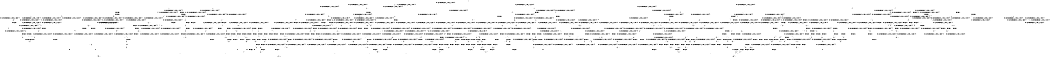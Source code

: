digraph BCG {
size = "7, 10.5";
center = TRUE;
node [shape = circle];
0 [peripheries = 2];
0 -> 1 [label = "EX !0 !ATOMIC_EXCH_BRANCH (1, +1, TRUE, +0, 3, TRUE) !{0}"];
0 -> 2 [label = "EX !2 !ATOMIC_EXCH_BRANCH (1, +1, TRUE, +1, 1, FALSE) !{0}"];
0 -> 3 [label = "EX !1 !ATOMIC_EXCH_BRANCH (1, +0, TRUE, +0, 1, TRUE) !{0}"];
0 -> 4 [label = "EX !0 !ATOMIC_EXCH_BRANCH (1, +1, TRUE, +0, 3, TRUE) !{0}"];
1 -> 5 [label = "EX !2 !ATOMIC_EXCH_BRANCH (1, +1, TRUE, +1, 1, TRUE) !{0}"];
1 -> 6 [label = "EX !1 !ATOMIC_EXCH_BRANCH (1, +0, TRUE, +0, 1, FALSE) !{0}"];
1 -> 7 [label = "TERMINATE !0"];
2 -> 8 [label = "EX !0 !ATOMIC_EXCH_BRANCH (1, +1, TRUE, +0, 3, FALSE) !{0}"];
2 -> 9 [label = "EX !1 !ATOMIC_EXCH_BRANCH (1, +0, TRUE, +0, 1, FALSE) !{0}"];
2 -> 10 [label = "TERMINATE !2"];
2 -> 11 [label = "EX !0 !ATOMIC_EXCH_BRANCH (1, +1, TRUE, +0, 3, FALSE) !{0}"];
3 -> 3 [label = "EX !1 !ATOMIC_EXCH_BRANCH (1, +0, TRUE, +0, 1, TRUE) !{0}"];
3 -> 12 [label = "EX !0 !ATOMIC_EXCH_BRANCH (1, +1, TRUE, +0, 3, TRUE) !{0}"];
3 -> 13 [label = "EX !2 !ATOMIC_EXCH_BRANCH (1, +1, TRUE, +1, 1, FALSE) !{0}"];
3 -> 14 [label = "EX !0 !ATOMIC_EXCH_BRANCH (1, +1, TRUE, +0, 3, TRUE) !{0}"];
4 -> 15 [label = "EX !2 !ATOMIC_EXCH_BRANCH (1, +1, TRUE, +1, 1, TRUE) !{0}"];
4 -> 16 [label = "EX !1 !ATOMIC_EXCH_BRANCH (1, +0, TRUE, +0, 1, FALSE) !{0}"];
4 -> 17 [label = "TERMINATE !0"];
5 -> 5 [label = "EX !2 !ATOMIC_EXCH_BRANCH (1, +1, TRUE, +1, 1, TRUE) !{0}"];
5 -> 18 [label = "EX !1 !ATOMIC_EXCH_BRANCH (1, +0, TRUE, +0, 1, FALSE) !{0}"];
5 -> 19 [label = "TERMINATE !0"];
6 -> 20 [label = "EX !2 !ATOMIC_EXCH_BRANCH (1, +1, TRUE, +1, 1, FALSE) !{0}"];
6 -> 21 [label = "TERMINATE !0"];
6 -> 22 [label = "TERMINATE !1"];
7 -> 23 [label = "EX !1 !ATOMIC_EXCH_BRANCH (1, +0, TRUE, +0, 1, FALSE) !{1}"];
7 -> 24 [label = "EX !2 !ATOMIC_EXCH_BRANCH (1, +1, TRUE, +1, 1, TRUE) !{1}"];
7 -> 25 [label = "EX !1 !ATOMIC_EXCH_BRANCH (1, +0, TRUE, +0, 1, FALSE) !{1}"];
8 -> 26 [label = "EX !0 !ATOMIC_EXCH_BRANCH (1, +0, TRUE, +1, 1, TRUE) !{0}"];
8 -> 27 [label = "EX !1 !ATOMIC_EXCH_BRANCH (1, +0, TRUE, +0, 1, FALSE) !{0}"];
8 -> 28 [label = "TERMINATE !2"];
8 -> 29 [label = "EX !0 !ATOMIC_EXCH_BRANCH (1, +0, TRUE, +1, 1, TRUE) !{0}"];
9 -> 20 [label = "EX !0 !ATOMIC_EXCH_BRANCH (1, +1, TRUE, +0, 3, TRUE) !{0}"];
9 -> 30 [label = "TERMINATE !2"];
9 -> 31 [label = "TERMINATE !1"];
9 -> 32 [label = "EX !0 !ATOMIC_EXCH_BRANCH (1, +1, TRUE, +0, 3, TRUE) !{0}"];
10 -> 33 [label = "EX !0 !ATOMIC_EXCH_BRANCH (1, +1, TRUE, +0, 3, FALSE) !{0}"];
10 -> 34 [label = "EX !1 !ATOMIC_EXCH_BRANCH (1, +0, TRUE, +0, 1, FALSE) !{0}"];
10 -> 35 [label = "EX !0 !ATOMIC_EXCH_BRANCH (1, +1, TRUE, +0, 3, FALSE) !{0}"];
11 -> 36 [label = "EX !1 !ATOMIC_EXCH_BRANCH (1, +0, TRUE, +0, 1, FALSE) !{0}"];
11 -> 37 [label = "TERMINATE !2"];
11 -> 29 [label = "EX !0 !ATOMIC_EXCH_BRANCH (1, +0, TRUE, +1, 1, TRUE) !{0}"];
12 -> 6 [label = "EX !1 !ATOMIC_EXCH_BRANCH (1, +0, TRUE, +0, 1, FALSE) !{0}"];
12 -> 38 [label = "EX !2 !ATOMIC_EXCH_BRANCH (1, +1, TRUE, +1, 1, TRUE) !{0}"];
12 -> 39 [label = "TERMINATE !0"];
13 -> 9 [label = "EX !1 !ATOMIC_EXCH_BRANCH (1, +0, TRUE, +0, 1, FALSE) !{0}"];
13 -> 40 [label = "EX !0 !ATOMIC_EXCH_BRANCH (1, +1, TRUE, +0, 3, FALSE) !{0}"];
13 -> 41 [label = "TERMINATE !2"];
13 -> 42 [label = "EX !0 !ATOMIC_EXCH_BRANCH (1, +1, TRUE, +0, 3, FALSE) !{0}"];
14 -> 16 [label = "EX !1 !ATOMIC_EXCH_BRANCH (1, +0, TRUE, +0, 1, FALSE) !{0}"];
14 -> 43 [label = "EX !2 !ATOMIC_EXCH_BRANCH (1, +1, TRUE, +1, 1, TRUE) !{0}"];
14 -> 44 [label = "TERMINATE !0"];
15 -> 15 [label = "EX !2 !ATOMIC_EXCH_BRANCH (1, +1, TRUE, +1, 1, TRUE) !{0}"];
15 -> 45 [label = "EX !1 !ATOMIC_EXCH_BRANCH (1, +0, TRUE, +0, 1, FALSE) !{0}"];
15 -> 46 [label = "TERMINATE !0"];
16 -> 32 [label = "EX !2 !ATOMIC_EXCH_BRANCH (1, +1, TRUE, +1, 1, FALSE) !{0}"];
16 -> 47 [label = "TERMINATE !0"];
16 -> 48 [label = "TERMINATE !1"];
17 -> 49 [label = "EX !1 !ATOMIC_EXCH_BRANCH (1, +0, TRUE, +0, 1, FALSE) !{1}"];
17 -> 50 [label = "EX !2 !ATOMIC_EXCH_BRANCH (1, +1, TRUE, +1, 1, TRUE) !{1}"];
18 -> 20 [label = "EX !2 !ATOMIC_EXCH_BRANCH (1, +1, TRUE, +1, 1, FALSE) !{0}"];
18 -> 51 [label = "TERMINATE !0"];
18 -> 52 [label = "TERMINATE !1"];
19 -> 24 [label = "EX !2 !ATOMIC_EXCH_BRANCH (1, +1, TRUE, +1, 1, TRUE) !{1}"];
19 -> 53 [label = "EX !1 !ATOMIC_EXCH_BRANCH (1, +0, TRUE, +0, 1, FALSE) !{1}"];
19 -> 54 [label = "EX !1 !ATOMIC_EXCH_BRANCH (1, +0, TRUE, +0, 1, FALSE) !{1}"];
20 -> 55 [label = "TERMINATE !0"];
20 -> 56 [label = "TERMINATE !2"];
20 -> 57 [label = "TERMINATE !1"];
21 -> 58 [label = "EX !2 !ATOMIC_EXCH_BRANCH (1, +1, TRUE, +1, 1, FALSE) !{1}"];
21 -> 59 [label = "TERMINATE !1"];
22 -> 60 [label = "EX !2 !ATOMIC_EXCH_BRANCH (1, +1, TRUE, +1, 1, FALSE) !{0}"];
22 -> 61 [label = "TERMINATE !0"];
23 -> 58 [label = "EX !2 !ATOMIC_EXCH_BRANCH (1, +1, TRUE, +1, 1, FALSE) !{1}"];
23 -> 59 [label = "TERMINATE !1"];
24 -> 24 [label = "EX !2 !ATOMIC_EXCH_BRANCH (1, +1, TRUE, +1, 1, TRUE) !{1}"];
24 -> 53 [label = "EX !1 !ATOMIC_EXCH_BRANCH (1, +0, TRUE, +0, 1, FALSE) !{1}"];
24 -> 54 [label = "EX !1 !ATOMIC_EXCH_BRANCH (1, +0, TRUE, +0, 1, FALSE) !{1}"];
25 -> 62 [label = "EX !2 !ATOMIC_EXCH_BRANCH (1, +1, TRUE, +1, 1, FALSE) !{1}"];
25 -> 63 [label = "TERMINATE !1"];
26 -> 64 [label = "EX !0 !ATOMIC_EXCH_BRANCH (1, +1, TRUE, +0, 3, TRUE) !{0}"];
26 -> 65 [label = "EX !1 !ATOMIC_EXCH_BRANCH (1, +0, TRUE, +0, 1, TRUE) !{0}"];
26 -> 66 [label = "TERMINATE !2"];
26 -> 67 [label = "EX !0 !ATOMIC_EXCH_BRANCH (1, +1, TRUE, +0, 3, TRUE) !{0}"];
27 -> 68 [label = "EX !0 !ATOMIC_EXCH_BRANCH (1, +0, TRUE, +1, 1, FALSE) !{0}"];
27 -> 69 [label = "TERMINATE !2"];
27 -> 70 [label = "TERMINATE !1"];
27 -> 71 [label = "EX !0 !ATOMIC_EXCH_BRANCH (1, +0, TRUE, +1, 1, FALSE) !{0}"];
28 -> 72 [label = "EX !0 !ATOMIC_EXCH_BRANCH (1, +0, TRUE, +1, 1, TRUE) !{0}"];
28 -> 73 [label = "EX !1 !ATOMIC_EXCH_BRANCH (1, +0, TRUE, +0, 1, FALSE) !{0}"];
28 -> 74 [label = "EX !0 !ATOMIC_EXCH_BRANCH (1, +0, TRUE, +1, 1, TRUE) !{0}"];
29 -> 75 [label = "EX !1 !ATOMIC_EXCH_BRANCH (1, +0, TRUE, +0, 1, TRUE) !{0}"];
29 -> 76 [label = "TERMINATE !2"];
29 -> 67 [label = "EX !0 !ATOMIC_EXCH_BRANCH (1, +1, TRUE, +0, 3, TRUE) !{0}"];
30 -> 77 [label = "EX !0 !ATOMIC_EXCH_BRANCH (1, +1, TRUE, +0, 3, TRUE) !{0}"];
30 -> 78 [label = "TERMINATE !1"];
30 -> 79 [label = "EX !0 !ATOMIC_EXCH_BRANCH (1, +1, TRUE, +0, 3, TRUE) !{0}"];
31 -> 60 [label = "EX !0 !ATOMIC_EXCH_BRANCH (1, +1, TRUE, +0, 3, TRUE) !{0}"];
31 -> 80 [label = "TERMINATE !2"];
31 -> 81 [label = "EX !0 !ATOMIC_EXCH_BRANCH (1, +1, TRUE, +0, 3, TRUE) !{0}"];
32 -> 82 [label = "TERMINATE !0"];
32 -> 83 [label = "TERMINATE !2"];
32 -> 84 [label = "TERMINATE !1"];
33 -> 72 [label = "EX !0 !ATOMIC_EXCH_BRANCH (1, +0, TRUE, +1, 1, TRUE) !{0}"];
33 -> 73 [label = "EX !1 !ATOMIC_EXCH_BRANCH (1, +0, TRUE, +0, 1, FALSE) !{0}"];
33 -> 74 [label = "EX !0 !ATOMIC_EXCH_BRANCH (1, +0, TRUE, +1, 1, TRUE) !{0}"];
34 -> 77 [label = "EX !0 !ATOMIC_EXCH_BRANCH (1, +1, TRUE, +0, 3, TRUE) !{0}"];
34 -> 78 [label = "TERMINATE !1"];
34 -> 79 [label = "EX !0 !ATOMIC_EXCH_BRANCH (1, +1, TRUE, +0, 3, TRUE) !{0}"];
35 -> 85 [label = "EX !1 !ATOMIC_EXCH_BRANCH (1, +0, TRUE, +0, 1, FALSE) !{0}"];
35 -> 74 [label = "EX !0 !ATOMIC_EXCH_BRANCH (1, +0, TRUE, +1, 1, TRUE) !{0}"];
36 -> 86 [label = "TERMINATE !2"];
36 -> 87 [label = "TERMINATE !1"];
36 -> 71 [label = "EX !0 !ATOMIC_EXCH_BRANCH (1, +0, TRUE, +1, 1, FALSE) !{0}"];
37 -> 85 [label = "EX !1 !ATOMIC_EXCH_BRANCH (1, +0, TRUE, +0, 1, FALSE) !{0}"];
37 -> 74 [label = "EX !0 !ATOMIC_EXCH_BRANCH (1, +0, TRUE, +1, 1, TRUE) !{0}"];
38 -> 18 [label = "EX !1 !ATOMIC_EXCH_BRANCH (1, +0, TRUE, +0, 1, FALSE) !{0}"];
38 -> 38 [label = "EX !2 !ATOMIC_EXCH_BRANCH (1, +1, TRUE, +1, 1, TRUE) !{0}"];
38 -> 88 [label = "TERMINATE !0"];
39 -> 23 [label = "EX !1 !ATOMIC_EXCH_BRANCH (1, +0, TRUE, +0, 1, FALSE) !{1}"];
39 -> 89 [label = "EX !2 !ATOMIC_EXCH_BRANCH (1, +1, TRUE, +1, 1, TRUE) !{1}"];
39 -> 25 [label = "EX !1 !ATOMIC_EXCH_BRANCH (1, +0, TRUE, +0, 1, FALSE) !{1}"];
40 -> 90 [label = "EX !0 !ATOMIC_EXCH_BRANCH (1, +0, TRUE, +1, 1, TRUE) !{0}"];
40 -> 27 [label = "EX !1 !ATOMIC_EXCH_BRANCH (1, +0, TRUE, +0, 1, FALSE) !{0}"];
40 -> 91 [label = "TERMINATE !2"];
40 -> 92 [label = "EX !0 !ATOMIC_EXCH_BRANCH (1, +0, TRUE, +1, 1, TRUE) !{0}"];
41 -> 34 [label = "EX !1 !ATOMIC_EXCH_BRANCH (1, +0, TRUE, +0, 1, FALSE) !{0}"];
41 -> 93 [label = "EX !0 !ATOMIC_EXCH_BRANCH (1, +1, TRUE, +0, 3, FALSE) !{0}"];
41 -> 94 [label = "EX !0 !ATOMIC_EXCH_BRANCH (1, +1, TRUE, +0, 3, FALSE) !{0}"];
42 -> 36 [label = "EX !1 !ATOMIC_EXCH_BRANCH (1, +0, TRUE, +0, 1, FALSE) !{0}"];
42 -> 95 [label = "TERMINATE !2"];
42 -> 92 [label = "EX !0 !ATOMIC_EXCH_BRANCH (1, +0, TRUE, +1, 1, TRUE) !{0}"];
43 -> 45 [label = "EX !1 !ATOMIC_EXCH_BRANCH (1, +0, TRUE, +0, 1, FALSE) !{0}"];
43 -> 43 [label = "EX !2 !ATOMIC_EXCH_BRANCH (1, +1, TRUE, +1, 1, TRUE) !{0}"];
43 -> 96 [label = "TERMINATE !0"];
44 -> 49 [label = "EX !1 !ATOMIC_EXCH_BRANCH (1, +0, TRUE, +0, 1, FALSE) !{1}"];
44 -> 97 [label = "EX !2 !ATOMIC_EXCH_BRANCH (1, +1, TRUE, +1, 1, TRUE) !{1}"];
45 -> 32 [label = "EX !2 !ATOMIC_EXCH_BRANCH (1, +1, TRUE, +1, 1, FALSE) !{0}"];
45 -> 98 [label = "TERMINATE !0"];
45 -> 99 [label = "TERMINATE !1"];
46 -> 50 [label = "EX !2 !ATOMIC_EXCH_BRANCH (1, +1, TRUE, +1, 1, TRUE) !{1}"];
46 -> 100 [label = "EX !1 !ATOMIC_EXCH_BRANCH (1, +0, TRUE, +0, 1, FALSE) !{1}"];
47 -> 101 [label = "EX !2 !ATOMIC_EXCH_BRANCH (1, +1, TRUE, +1, 1, FALSE) !{1}"];
47 -> 102 [label = "TERMINATE !1"];
48 -> 81 [label = "EX !2 !ATOMIC_EXCH_BRANCH (1, +1, TRUE, +1, 1, FALSE) !{0}"];
48 -> 103 [label = "TERMINATE !0"];
49 -> 101 [label = "EX !2 !ATOMIC_EXCH_BRANCH (1, +1, TRUE, +1, 1, FALSE) !{1}"];
49 -> 102 [label = "TERMINATE !1"];
50 -> 50 [label = "EX !2 !ATOMIC_EXCH_BRANCH (1, +1, TRUE, +1, 1, TRUE) !{1}"];
50 -> 100 [label = "EX !1 !ATOMIC_EXCH_BRANCH (1, +0, TRUE, +0, 1, FALSE) !{1}"];
51 -> 58 [label = "EX !2 !ATOMIC_EXCH_BRANCH (1, +1, TRUE, +1, 1, FALSE) !{1}"];
51 -> 104 [label = "TERMINATE !1"];
52 -> 60 [label = "EX !2 !ATOMIC_EXCH_BRANCH (1, +1, TRUE, +1, 1, FALSE) !{0}"];
52 -> 105 [label = "TERMINATE !0"];
53 -> 58 [label = "EX !2 !ATOMIC_EXCH_BRANCH (1, +1, TRUE, +1, 1, FALSE) !{1}"];
53 -> 104 [label = "TERMINATE !1"];
54 -> 62 [label = "EX !2 !ATOMIC_EXCH_BRANCH (1, +1, TRUE, +1, 1, FALSE) !{1}"];
54 -> 106 [label = "TERMINATE !1"];
55 -> 107 [label = "TERMINATE !2"];
55 -> 108 [label = "TERMINATE !1"];
56 -> 109 [label = "TERMINATE !0"];
56 -> 110 [label = "TERMINATE !1"];
57 -> 111 [label = "TERMINATE !0"];
57 -> 112 [label = "TERMINATE !2"];
58 -> 107 [label = "TERMINATE !2"];
58 -> 108 [label = "TERMINATE !1"];
59 -> 113 [label = "EX !2 !ATOMIC_EXCH_BRANCH (1, +1, TRUE, +1, 1, FALSE) !{2}"];
59 -> 114 [label = "EX !2 !ATOMIC_EXCH_BRANCH (1, +1, TRUE, +1, 1, FALSE) !{2}"];
60 -> 111 [label = "TERMINATE !0"];
60 -> 112 [label = "TERMINATE !2"];
61 -> 113 [label = "EX !2 !ATOMIC_EXCH_BRANCH (1, +1, TRUE, +1, 1, FALSE) !{2}"];
61 -> 114 [label = "EX !2 !ATOMIC_EXCH_BRANCH (1, +1, TRUE, +1, 1, FALSE) !{2}"];
62 -> 115 [label = "TERMINATE !2"];
62 -> 116 [label = "TERMINATE !1"];
63 -> 117 [label = "EX !2 !ATOMIC_EXCH_BRANCH (1, +1, TRUE, +1, 1, FALSE) !{2}"];
64 -> 118 [label = "EX !1 !ATOMIC_EXCH_BRANCH (1, +0, TRUE, +0, 1, FALSE) !{0}"];
64 -> 119 [label = "TERMINATE !0"];
64 -> 120 [label = "TERMINATE !2"];
65 -> 121 [label = "EX !0 !ATOMIC_EXCH_BRANCH (1, +1, TRUE, +0, 3, TRUE) !{0}"];
65 -> 65 [label = "EX !1 !ATOMIC_EXCH_BRANCH (1, +0, TRUE, +0, 1, TRUE) !{0}"];
65 -> 122 [label = "TERMINATE !2"];
65 -> 123 [label = "EX !0 !ATOMIC_EXCH_BRANCH (1, +1, TRUE, +0, 3, TRUE) !{0}"];
66 -> 124 [label = "EX !0 !ATOMIC_EXCH_BRANCH (1, +1, TRUE, +0, 3, TRUE) !{0}"];
66 -> 125 [label = "EX !1 !ATOMIC_EXCH_BRANCH (1, +0, TRUE, +0, 1, TRUE) !{0}"];
66 -> 126 [label = "EX !0 !ATOMIC_EXCH_BRANCH (1, +1, TRUE, +0, 3, TRUE) !{0}"];
67 -> 127 [label = "EX !1 !ATOMIC_EXCH_BRANCH (1, +0, TRUE, +0, 1, FALSE) !{0}"];
67 -> 128 [label = "TERMINATE !0"];
67 -> 129 [label = "TERMINATE !2"];
68 -> 130 [label = "TERMINATE !0"];
68 -> 131 [label = "TERMINATE !2"];
68 -> 132 [label = "TERMINATE !1"];
69 -> 133 [label = "EX !0 !ATOMIC_EXCH_BRANCH (1, +0, TRUE, +1, 1, FALSE) !{0}"];
69 -> 134 [label = "TERMINATE !1"];
69 -> 135 [label = "EX !0 !ATOMIC_EXCH_BRANCH (1, +0, TRUE, +1, 1, FALSE) !{0}"];
70 -> 136 [label = "EX !0 !ATOMIC_EXCH_BRANCH (1, +0, TRUE, +1, 1, FALSE) !{0}"];
70 -> 137 [label = "TERMINATE !2"];
70 -> 138 [label = "EX !0 !ATOMIC_EXCH_BRANCH (1, +0, TRUE, +1, 1, FALSE) !{0}"];
71 -> 139 [label = "TERMINATE !0"];
71 -> 140 [label = "TERMINATE !2"];
71 -> 141 [label = "TERMINATE !1"];
72 -> 124 [label = "EX !0 !ATOMIC_EXCH_BRANCH (1, +1, TRUE, +0, 3, TRUE) !{0}"];
72 -> 125 [label = "EX !1 !ATOMIC_EXCH_BRANCH (1, +0, TRUE, +0, 1, TRUE) !{0}"];
72 -> 126 [label = "EX !0 !ATOMIC_EXCH_BRANCH (1, +1, TRUE, +0, 3, TRUE) !{0}"];
73 -> 133 [label = "EX !0 !ATOMIC_EXCH_BRANCH (1, +0, TRUE, +1, 1, FALSE) !{0}"];
73 -> 134 [label = "TERMINATE !1"];
73 -> 135 [label = "EX !0 !ATOMIC_EXCH_BRANCH (1, +0, TRUE, +1, 1, FALSE) !{0}"];
74 -> 142 [label = "EX !1 !ATOMIC_EXCH_BRANCH (1, +0, TRUE, +0, 1, TRUE) !{0}"];
74 -> 126 [label = "EX !0 !ATOMIC_EXCH_BRANCH (1, +1, TRUE, +0, 3, TRUE) !{0}"];
75 -> 75 [label = "EX !1 !ATOMIC_EXCH_BRANCH (1, +0, TRUE, +0, 1, TRUE) !{0}"];
75 -> 143 [label = "TERMINATE !2"];
75 -> 123 [label = "EX !0 !ATOMIC_EXCH_BRANCH (1, +1, TRUE, +0, 3, TRUE) !{0}"];
76 -> 142 [label = "EX !1 !ATOMIC_EXCH_BRANCH (1, +0, TRUE, +0, 1, TRUE) !{0}"];
76 -> 126 [label = "EX !0 !ATOMIC_EXCH_BRANCH (1, +1, TRUE, +0, 3, TRUE) !{0}"];
77 -> 109 [label = "TERMINATE !0"];
77 -> 110 [label = "TERMINATE !1"];
78 -> 144 [label = "EX !0 !ATOMIC_EXCH_BRANCH (1, +1, TRUE, +0, 3, TRUE) !{0}"];
78 -> 145 [label = "EX !0 !ATOMIC_EXCH_BRANCH (1, +1, TRUE, +0, 3, TRUE) !{0}"];
79 -> 146 [label = "TERMINATE !0"];
79 -> 147 [label = "TERMINATE !1"];
80 -> 144 [label = "EX !0 !ATOMIC_EXCH_BRANCH (1, +1, TRUE, +0, 3, TRUE) !{0}"];
80 -> 145 [label = "EX !0 !ATOMIC_EXCH_BRANCH (1, +1, TRUE, +0, 3, TRUE) !{0}"];
81 -> 148 [label = "TERMINATE !0"];
81 -> 149 [label = "TERMINATE !2"];
82 -> 150 [label = "TERMINATE !2"];
82 -> 151 [label = "TERMINATE !1"];
83 -> 146 [label = "TERMINATE !0"];
83 -> 147 [label = "TERMINATE !1"];
84 -> 148 [label = "TERMINATE !0"];
84 -> 149 [label = "TERMINATE !2"];
85 -> 152 [label = "TERMINATE !1"];
85 -> 135 [label = "EX !0 !ATOMIC_EXCH_BRANCH (1, +0, TRUE, +1, 1, FALSE) !{0}"];
86 -> 152 [label = "TERMINATE !1"];
86 -> 135 [label = "EX !0 !ATOMIC_EXCH_BRANCH (1, +0, TRUE, +1, 1, FALSE) !{0}"];
87 -> 153 [label = "TERMINATE !2"];
87 -> 138 [label = "EX !0 !ATOMIC_EXCH_BRANCH (1, +0, TRUE, +1, 1, FALSE) !{0}"];
88 -> 53 [label = "EX !1 !ATOMIC_EXCH_BRANCH (1, +0, TRUE, +0, 1, FALSE) !{1}"];
88 -> 89 [label = "EX !2 !ATOMIC_EXCH_BRANCH (1, +1, TRUE, +1, 1, TRUE) !{1}"];
88 -> 54 [label = "EX !1 !ATOMIC_EXCH_BRANCH (1, +0, TRUE, +0, 1, FALSE) !{1}"];
89 -> 53 [label = "EX !1 !ATOMIC_EXCH_BRANCH (1, +0, TRUE, +0, 1, FALSE) !{1}"];
89 -> 89 [label = "EX !2 !ATOMIC_EXCH_BRANCH (1, +1, TRUE, +1, 1, TRUE) !{1}"];
89 -> 54 [label = "EX !1 !ATOMIC_EXCH_BRANCH (1, +0, TRUE, +0, 1, FALSE) !{1}"];
90 -> 121 [label = "EX !0 !ATOMIC_EXCH_BRANCH (1, +1, TRUE, +0, 3, TRUE) !{0}"];
90 -> 65 [label = "EX !1 !ATOMIC_EXCH_BRANCH (1, +0, TRUE, +0, 1, TRUE) !{0}"];
90 -> 122 [label = "TERMINATE !2"];
90 -> 123 [label = "EX !0 !ATOMIC_EXCH_BRANCH (1, +1, TRUE, +0, 3, TRUE) !{0}"];
91 -> 154 [label = "EX !0 !ATOMIC_EXCH_BRANCH (1, +0, TRUE, +1, 1, TRUE) !{0}"];
91 -> 73 [label = "EX !1 !ATOMIC_EXCH_BRANCH (1, +0, TRUE, +0, 1, FALSE) !{0}"];
91 -> 155 [label = "EX !0 !ATOMIC_EXCH_BRANCH (1, +0, TRUE, +1, 1, TRUE) !{0}"];
92 -> 75 [label = "EX !1 !ATOMIC_EXCH_BRANCH (1, +0, TRUE, +0, 1, TRUE) !{0}"];
92 -> 143 [label = "TERMINATE !2"];
92 -> 123 [label = "EX !0 !ATOMIC_EXCH_BRANCH (1, +1, TRUE, +0, 3, TRUE) !{0}"];
93 -> 154 [label = "EX !0 !ATOMIC_EXCH_BRANCH (1, +0, TRUE, +1, 1, TRUE) !{0}"];
93 -> 73 [label = "EX !1 !ATOMIC_EXCH_BRANCH (1, +0, TRUE, +0, 1, FALSE) !{0}"];
93 -> 155 [label = "EX !0 !ATOMIC_EXCH_BRANCH (1, +0, TRUE, +1, 1, TRUE) !{0}"];
94 -> 85 [label = "EX !1 !ATOMIC_EXCH_BRANCH (1, +0, TRUE, +0, 1, FALSE) !{0}"];
94 -> 155 [label = "EX !0 !ATOMIC_EXCH_BRANCH (1, +0, TRUE, +1, 1, TRUE) !{0}"];
95 -> 85 [label = "EX !1 !ATOMIC_EXCH_BRANCH (1, +0, TRUE, +0, 1, FALSE) !{0}"];
95 -> 155 [label = "EX !0 !ATOMIC_EXCH_BRANCH (1, +0, TRUE, +1, 1, TRUE) !{0}"];
96 -> 100 [label = "EX !1 !ATOMIC_EXCH_BRANCH (1, +0, TRUE, +0, 1, FALSE) !{1}"];
96 -> 97 [label = "EX !2 !ATOMIC_EXCH_BRANCH (1, +1, TRUE, +1, 1, TRUE) !{1}"];
97 -> 100 [label = "EX !1 !ATOMIC_EXCH_BRANCH (1, +0, TRUE, +0, 1, FALSE) !{1}"];
97 -> 97 [label = "EX !2 !ATOMIC_EXCH_BRANCH (1, +1, TRUE, +1, 1, TRUE) !{1}"];
98 -> 101 [label = "EX !2 !ATOMIC_EXCH_BRANCH (1, +1, TRUE, +1, 1, FALSE) !{1}"];
98 -> 156 [label = "TERMINATE !1"];
99 -> 81 [label = "EX !2 !ATOMIC_EXCH_BRANCH (1, +1, TRUE, +1, 1, FALSE) !{0}"];
99 -> 157 [label = "TERMINATE !0"];
100 -> 101 [label = "EX !2 !ATOMIC_EXCH_BRANCH (1, +1, TRUE, +1, 1, FALSE) !{1}"];
100 -> 156 [label = "TERMINATE !1"];
101 -> 150 [label = "TERMINATE !2"];
101 -> 151 [label = "TERMINATE !1"];
102 -> 158 [label = "EX !2 !ATOMIC_EXCH_BRANCH (1, +1, TRUE, +1, 1, FALSE) !{2}"];
103 -> 158 [label = "EX !2 !ATOMIC_EXCH_BRANCH (1, +1, TRUE, +1, 1, FALSE) !{2}"];
104 -> 113 [label = "EX !2 !ATOMIC_EXCH_BRANCH (1, +1, TRUE, +1, 1, FALSE) !{2}"];
104 -> 114 [label = "EX !2 !ATOMIC_EXCH_BRANCH (1, +1, TRUE, +1, 1, FALSE) !{2}"];
105 -> 113 [label = "EX !2 !ATOMIC_EXCH_BRANCH (1, +1, TRUE, +1, 1, FALSE) !{2}"];
105 -> 114 [label = "EX !2 !ATOMIC_EXCH_BRANCH (1, +1, TRUE, +1, 1, FALSE) !{2}"];
106 -> 117 [label = "EX !2 !ATOMIC_EXCH_BRANCH (1, +1, TRUE, +1, 1, FALSE) !{2}"];
107 -> 159 [label = "TERMINATE !1"];
108 -> 160 [label = "TERMINATE !2"];
109 -> 159 [label = "TERMINATE !1"];
110 -> 161 [label = "TERMINATE !0"];
111 -> 160 [label = "TERMINATE !2"];
112 -> 161 [label = "TERMINATE !0"];
113 -> 160 [label = "TERMINATE !2"];
114 -> 162 [label = "TERMINATE !2"];
115 -> 163 [label = "TERMINATE !1"];
116 -> 164 [label = "TERMINATE !2"];
117 -> 164 [label = "TERMINATE !2"];
118 -> 130 [label = "TERMINATE !0"];
118 -> 131 [label = "TERMINATE !2"];
118 -> 132 [label = "TERMINATE !1"];
119 -> 165 [label = "EX !1 !ATOMIC_EXCH_BRANCH (1, +0, TRUE, +0, 1, FALSE) !{1}"];
119 -> 166 [label = "TERMINATE !2"];
119 -> 167 [label = "EX !1 !ATOMIC_EXCH_BRANCH (1, +0, TRUE, +0, 1, FALSE) !{1}"];
120 -> 168 [label = "EX !1 !ATOMIC_EXCH_BRANCH (1, +0, TRUE, +0, 1, FALSE) !{0}"];
120 -> 169 [label = "TERMINATE !0"];
121 -> 118 [label = "EX !1 !ATOMIC_EXCH_BRANCH (1, +0, TRUE, +0, 1, FALSE) !{0}"];
121 -> 170 [label = "TERMINATE !0"];
121 -> 171 [label = "TERMINATE !2"];
122 -> 172 [label = "EX !0 !ATOMIC_EXCH_BRANCH (1, +1, TRUE, +0, 3, TRUE) !{0}"];
122 -> 125 [label = "EX !1 !ATOMIC_EXCH_BRANCH (1, +0, TRUE, +0, 1, TRUE) !{0}"];
122 -> 173 [label = "EX !0 !ATOMIC_EXCH_BRANCH (1, +1, TRUE, +0, 3, TRUE) !{0}"];
123 -> 127 [label = "EX !1 !ATOMIC_EXCH_BRANCH (1, +0, TRUE, +0, 1, FALSE) !{0}"];
123 -> 174 [label = "TERMINATE !0"];
123 -> 175 [label = "TERMINATE !2"];
124 -> 168 [label = "EX !1 !ATOMIC_EXCH_BRANCH (1, +0, TRUE, +0, 1, FALSE) !{0}"];
124 -> 169 [label = "TERMINATE !0"];
125 -> 172 [label = "EX !0 !ATOMIC_EXCH_BRANCH (1, +1, TRUE, +0, 3, TRUE) !{0}"];
125 -> 125 [label = "EX !1 !ATOMIC_EXCH_BRANCH (1, +0, TRUE, +0, 1, TRUE) !{0}"];
125 -> 173 [label = "EX !0 !ATOMIC_EXCH_BRANCH (1, +1, TRUE, +0, 3, TRUE) !{0}"];
126 -> 176 [label = "EX !1 !ATOMIC_EXCH_BRANCH (1, +0, TRUE, +0, 1, FALSE) !{0}"];
126 -> 177 [label = "TERMINATE !0"];
127 -> 139 [label = "TERMINATE !0"];
127 -> 140 [label = "TERMINATE !2"];
127 -> 141 [label = "TERMINATE !1"];
128 -> 178 [label = "EX !1 !ATOMIC_EXCH_BRANCH (1, +0, TRUE, +0, 1, FALSE) !{1}"];
128 -> 179 [label = "TERMINATE !2"];
129 -> 176 [label = "EX !1 !ATOMIC_EXCH_BRANCH (1, +0, TRUE, +0, 1, FALSE) !{0}"];
129 -> 177 [label = "TERMINATE !0"];
130 -> 180 [label = "TERMINATE !2"];
130 -> 181 [label = "TERMINATE !1"];
131 -> 182 [label = "TERMINATE !0"];
131 -> 183 [label = "TERMINATE !1"];
132 -> 184 [label = "TERMINATE !0"];
132 -> 185 [label = "TERMINATE !2"];
133 -> 182 [label = "TERMINATE !0"];
133 -> 183 [label = "TERMINATE !1"];
134 -> 186 [label = "EX !0 !ATOMIC_EXCH_BRANCH (1, +0, TRUE, +1, 1, FALSE) !{0}"];
134 -> 187 [label = "EX !0 !ATOMIC_EXCH_BRANCH (1, +0, TRUE, +1, 1, FALSE) !{0}"];
135 -> 188 [label = "TERMINATE !0"];
135 -> 189 [label = "TERMINATE !1"];
136 -> 184 [label = "TERMINATE !0"];
136 -> 185 [label = "TERMINATE !2"];
137 -> 186 [label = "EX !0 !ATOMIC_EXCH_BRANCH (1, +0, TRUE, +1, 1, FALSE) !{0}"];
137 -> 187 [label = "EX !0 !ATOMIC_EXCH_BRANCH (1, +0, TRUE, +1, 1, FALSE) !{0}"];
138 -> 190 [label = "TERMINATE !0"];
138 -> 191 [label = "TERMINATE !2"];
139 -> 192 [label = "TERMINATE !2"];
139 -> 193 [label = "TERMINATE !1"];
140 -> 188 [label = "TERMINATE !0"];
140 -> 189 [label = "TERMINATE !1"];
141 -> 190 [label = "TERMINATE !0"];
141 -> 191 [label = "TERMINATE !2"];
142 -> 142 [label = "EX !1 !ATOMIC_EXCH_BRANCH (1, +0, TRUE, +0, 1, TRUE) !{0}"];
142 -> 173 [label = "EX !0 !ATOMIC_EXCH_BRANCH (1, +1, TRUE, +0, 3, TRUE) !{0}"];
143 -> 142 [label = "EX !1 !ATOMIC_EXCH_BRANCH (1, +0, TRUE, +0, 1, TRUE) !{0}"];
143 -> 173 [label = "EX !0 !ATOMIC_EXCH_BRANCH (1, +1, TRUE, +0, 3, TRUE) !{0}"];
144 -> 161 [label = "TERMINATE !0"];
145 -> 194 [label = "TERMINATE !0"];
146 -> 195 [label = "TERMINATE !1"];
147 -> 194 [label = "TERMINATE !0"];
148 -> 196 [label = "TERMINATE !2"];
149 -> 194 [label = "TERMINATE !0"];
150 -> 195 [label = "TERMINATE !1"];
151 -> 196 [label = "TERMINATE !2"];
152 -> 187 [label = "EX !0 !ATOMIC_EXCH_BRANCH (1, +0, TRUE, +1, 1, FALSE) !{0}"];
153 -> 187 [label = "EX !0 !ATOMIC_EXCH_BRANCH (1, +0, TRUE, +1, 1, FALSE) !{0}"];
154 -> 172 [label = "EX !0 !ATOMIC_EXCH_BRANCH (1, +1, TRUE, +0, 3, TRUE) !{0}"];
154 -> 125 [label = "EX !1 !ATOMIC_EXCH_BRANCH (1, +0, TRUE, +0, 1, TRUE) !{0}"];
154 -> 173 [label = "EX !0 !ATOMIC_EXCH_BRANCH (1, +1, TRUE, +0, 3, TRUE) !{0}"];
155 -> 142 [label = "EX !1 !ATOMIC_EXCH_BRANCH (1, +0, TRUE, +0, 1, TRUE) !{0}"];
155 -> 173 [label = "EX !0 !ATOMIC_EXCH_BRANCH (1, +1, TRUE, +0, 3, TRUE) !{0}"];
156 -> 158 [label = "EX !2 !ATOMIC_EXCH_BRANCH (1, +1, TRUE, +1, 1, FALSE) !{2}"];
157 -> 158 [label = "EX !2 !ATOMIC_EXCH_BRANCH (1, +1, TRUE, +1, 1, FALSE) !{2}"];
158 -> 196 [label = "TERMINATE !2"];
159 -> 197 [label = "exit"];
160 -> 197 [label = "exit"];
161 -> 197 [label = "exit"];
162 -> 198 [label = "exit"];
163 -> 199 [label = "exit"];
164 -> 199 [label = "exit"];
165 -> 180 [label = "TERMINATE !2"];
165 -> 181 [label = "TERMINATE !1"];
166 -> 200 [label = "EX !1 !ATOMIC_EXCH_BRANCH (1, +0, TRUE, +0, 1, FALSE) !{1}"];
166 -> 201 [label = "EX !1 !ATOMIC_EXCH_BRANCH (1, +0, TRUE, +0, 1, FALSE) !{1}"];
167 -> 202 [label = "TERMINATE !2"];
167 -> 203 [label = "TERMINATE !1"];
168 -> 182 [label = "TERMINATE !0"];
168 -> 183 [label = "TERMINATE !1"];
169 -> 200 [label = "EX !1 !ATOMIC_EXCH_BRANCH (1, +0, TRUE, +0, 1, FALSE) !{1}"];
169 -> 201 [label = "EX !1 !ATOMIC_EXCH_BRANCH (1, +0, TRUE, +0, 1, FALSE) !{1}"];
170 -> 165 [label = "EX !1 !ATOMIC_EXCH_BRANCH (1, +0, TRUE, +0, 1, FALSE) !{1}"];
170 -> 204 [label = "TERMINATE !2"];
170 -> 167 [label = "EX !1 !ATOMIC_EXCH_BRANCH (1, +0, TRUE, +0, 1, FALSE) !{1}"];
171 -> 168 [label = "EX !1 !ATOMIC_EXCH_BRANCH (1, +0, TRUE, +0, 1, FALSE) !{0}"];
171 -> 205 [label = "TERMINATE !0"];
172 -> 168 [label = "EX !1 !ATOMIC_EXCH_BRANCH (1, +0, TRUE, +0, 1, FALSE) !{0}"];
172 -> 205 [label = "TERMINATE !0"];
173 -> 176 [label = "EX !1 !ATOMIC_EXCH_BRANCH (1, +0, TRUE, +0, 1, FALSE) !{0}"];
173 -> 206 [label = "TERMINATE !0"];
174 -> 178 [label = "EX !1 !ATOMIC_EXCH_BRANCH (1, +0, TRUE, +0, 1, FALSE) !{1}"];
174 -> 207 [label = "TERMINATE !2"];
175 -> 176 [label = "EX !1 !ATOMIC_EXCH_BRANCH (1, +0, TRUE, +0, 1, FALSE) !{0}"];
175 -> 206 [label = "TERMINATE !0"];
176 -> 188 [label = "TERMINATE !0"];
176 -> 189 [label = "TERMINATE !1"];
177 -> 208 [label = "EX !1 !ATOMIC_EXCH_BRANCH (1, +0, TRUE, +0, 1, FALSE) !{1}"];
178 -> 192 [label = "TERMINATE !2"];
178 -> 193 [label = "TERMINATE !1"];
179 -> 208 [label = "EX !1 !ATOMIC_EXCH_BRANCH (1, +0, TRUE, +0, 1, FALSE) !{1}"];
180 -> 209 [label = "TERMINATE !1"];
181 -> 210 [label = "TERMINATE !2"];
182 -> 209 [label = "TERMINATE !1"];
183 -> 211 [label = "TERMINATE !0"];
184 -> 210 [label = "TERMINATE !2"];
185 -> 211 [label = "TERMINATE !0"];
186 -> 211 [label = "TERMINATE !0"];
187 -> 212 [label = "TERMINATE !0"];
188 -> 213 [label = "TERMINATE !1"];
189 -> 212 [label = "TERMINATE !0"];
190 -> 214 [label = "TERMINATE !2"];
191 -> 212 [label = "TERMINATE !0"];
192 -> 213 [label = "TERMINATE !1"];
193 -> 214 [label = "TERMINATE !2"];
194 -> 215 [label = "exit"];
195 -> 215 [label = "exit"];
196 -> 215 [label = "exit"];
200 -> 209 [label = "TERMINATE !1"];
201 -> 216 [label = "TERMINATE !1"];
202 -> 216 [label = "TERMINATE !1"];
203 -> 217 [label = "TERMINATE !2"];
204 -> 200 [label = "EX !1 !ATOMIC_EXCH_BRANCH (1, +0, TRUE, +0, 1, FALSE) !{1}"];
204 -> 201 [label = "EX !1 !ATOMIC_EXCH_BRANCH (1, +0, TRUE, +0, 1, FALSE) !{1}"];
205 -> 200 [label = "EX !1 !ATOMIC_EXCH_BRANCH (1, +0, TRUE, +0, 1, FALSE) !{1}"];
205 -> 201 [label = "EX !1 !ATOMIC_EXCH_BRANCH (1, +0, TRUE, +0, 1, FALSE) !{1}"];
206 -> 208 [label = "EX !1 !ATOMIC_EXCH_BRANCH (1, +0, TRUE, +0, 1, FALSE) !{1}"];
207 -> 208 [label = "EX !1 !ATOMIC_EXCH_BRANCH (1, +0, TRUE, +0, 1, FALSE) !{1}"];
208 -> 213 [label = "TERMINATE !1"];
209 -> 197 [label = "exit"];
210 -> 197 [label = "exit"];
211 -> 197 [label = "exit"];
212 -> 215 [label = "exit"];
213 -> 215 [label = "exit"];
214 -> 215 [label = "exit"];
216 -> 199 [label = "exit"];
217 -> 199 [label = "exit"];
}
